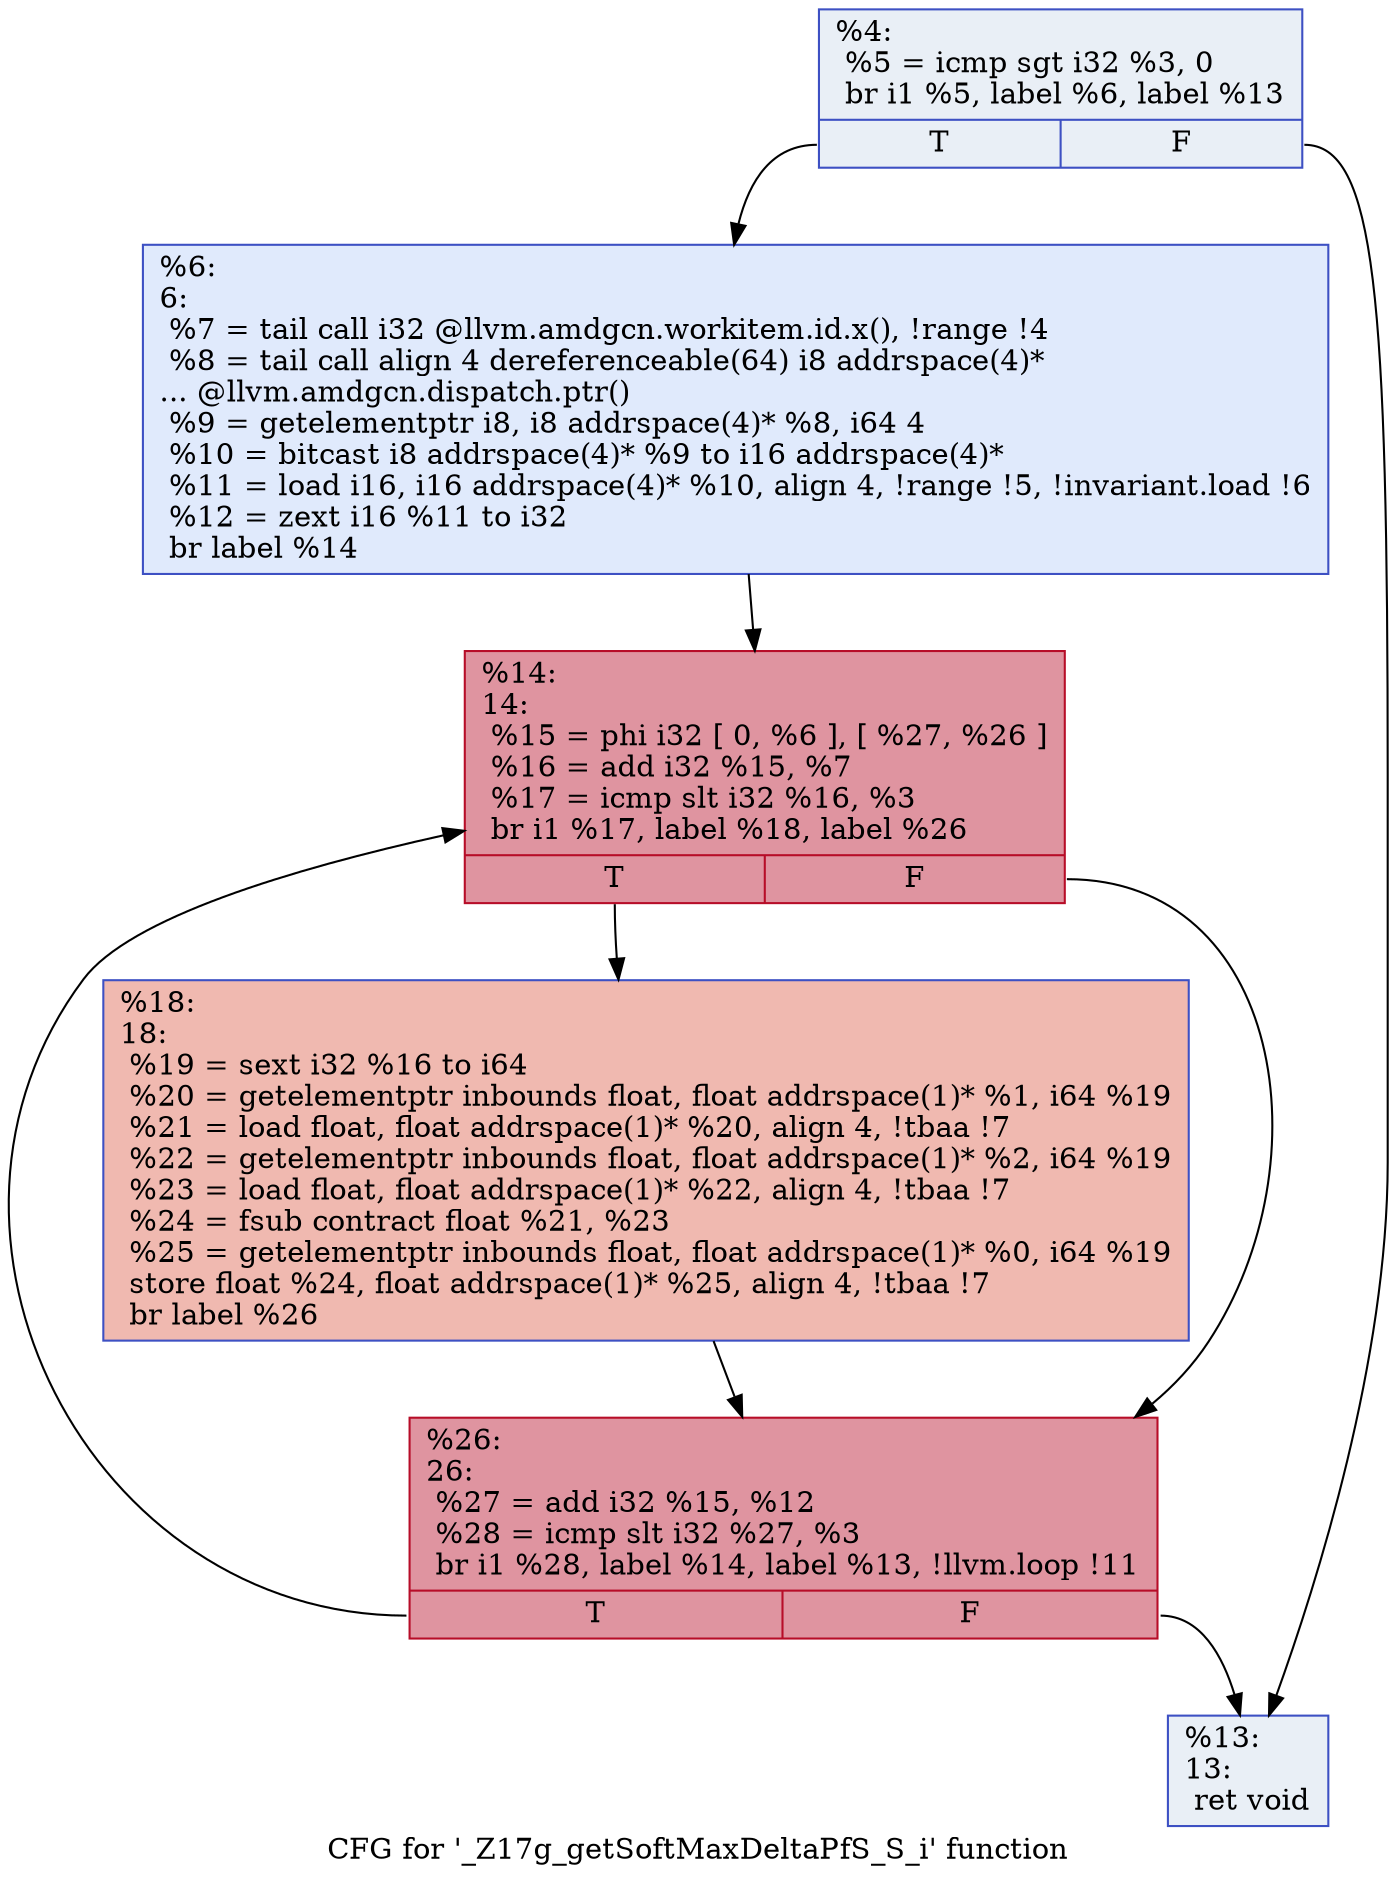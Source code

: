 digraph "CFG for '_Z17g_getSoftMaxDeltaPfS_S_i' function" {
	label="CFG for '_Z17g_getSoftMaxDeltaPfS_S_i' function";

	Node0x59391f0 [shape=record,color="#3d50c3ff", style=filled, fillcolor="#cedaeb70",label="{%4:\l  %5 = icmp sgt i32 %3, 0\l  br i1 %5, label %6, label %13\l|{<s0>T|<s1>F}}"];
	Node0x59391f0:s0 -> Node0x5939190;
	Node0x59391f0:s1 -> Node0x5939970;
	Node0x5939190 [shape=record,color="#3d50c3ff", style=filled, fillcolor="#b9d0f970",label="{%6:\l6:                                                \l  %7 = tail call i32 @llvm.amdgcn.workitem.id.x(), !range !4\l  %8 = tail call align 4 dereferenceable(64) i8 addrspace(4)*\l... @llvm.amdgcn.dispatch.ptr()\l  %9 = getelementptr i8, i8 addrspace(4)* %8, i64 4\l  %10 = bitcast i8 addrspace(4)* %9 to i16 addrspace(4)*\l  %11 = load i16, i16 addrspace(4)* %10, align 4, !range !5, !invariant.load !6\l  %12 = zext i16 %11 to i32\l  br label %14\l}"];
	Node0x5939190 -> Node0x5939240;
	Node0x5939970 [shape=record,color="#3d50c3ff", style=filled, fillcolor="#cedaeb70",label="{%13:\l13:                                               \l  ret void\l}"];
	Node0x5939240 [shape=record,color="#b70d28ff", style=filled, fillcolor="#b70d2870",label="{%14:\l14:                                               \l  %15 = phi i32 [ 0, %6 ], [ %27, %26 ]\l  %16 = add i32 %15, %7\l  %17 = icmp slt i32 %16, %3\l  br i1 %17, label %18, label %26\l|{<s0>T|<s1>F}}"];
	Node0x5939240:s0 -> Node0x593b360;
	Node0x5939240:s1 -> Node0x593b0c0;
	Node0x593b360 [shape=record,color="#3d50c3ff", style=filled, fillcolor="#de614d70",label="{%18:\l18:                                               \l  %19 = sext i32 %16 to i64\l  %20 = getelementptr inbounds float, float addrspace(1)* %1, i64 %19\l  %21 = load float, float addrspace(1)* %20, align 4, !tbaa !7\l  %22 = getelementptr inbounds float, float addrspace(1)* %2, i64 %19\l  %23 = load float, float addrspace(1)* %22, align 4, !tbaa !7\l  %24 = fsub contract float %21, %23\l  %25 = getelementptr inbounds float, float addrspace(1)* %0, i64 %19\l  store float %24, float addrspace(1)* %25, align 4, !tbaa !7\l  br label %26\l}"];
	Node0x593b360 -> Node0x593b0c0;
	Node0x593b0c0 [shape=record,color="#b70d28ff", style=filled, fillcolor="#b70d2870",label="{%26:\l26:                                               \l  %27 = add i32 %15, %12\l  %28 = icmp slt i32 %27, %3\l  br i1 %28, label %14, label %13, !llvm.loop !11\l|{<s0>T|<s1>F}}"];
	Node0x593b0c0:s0 -> Node0x5939240;
	Node0x593b0c0:s1 -> Node0x5939970;
}
